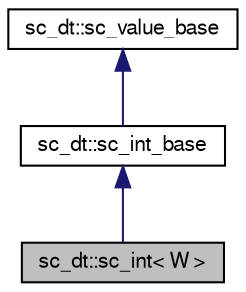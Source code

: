 digraph "sc_dt::sc_int&lt; W &gt;"
{
  edge [fontname="FreeSans",fontsize="10",labelfontname="FreeSans",labelfontsize="10"];
  node [fontname="FreeSans",fontsize="10",shape=record];
  Node0 [label="sc_dt::sc_int\< W \>",height=0.2,width=0.4,color="black", fillcolor="grey75", style="filled", fontcolor="black"];
  Node1 -> Node0 [dir="back",color="midnightblue",fontsize="10",style="solid",fontname="FreeSans"];
  Node1 [label="sc_dt::sc_int_base",height=0.2,width=0.4,color="black", fillcolor="white", style="filled",URL="$a01692.html"];
  Node2 -> Node1 [dir="back",color="midnightblue",fontsize="10",style="solid",fontname="FreeSans"];
  Node2 [label="sc_dt::sc_value_base",height=0.2,width=0.4,color="black", fillcolor="white", style="filled",URL="$a01772.html"];
}
